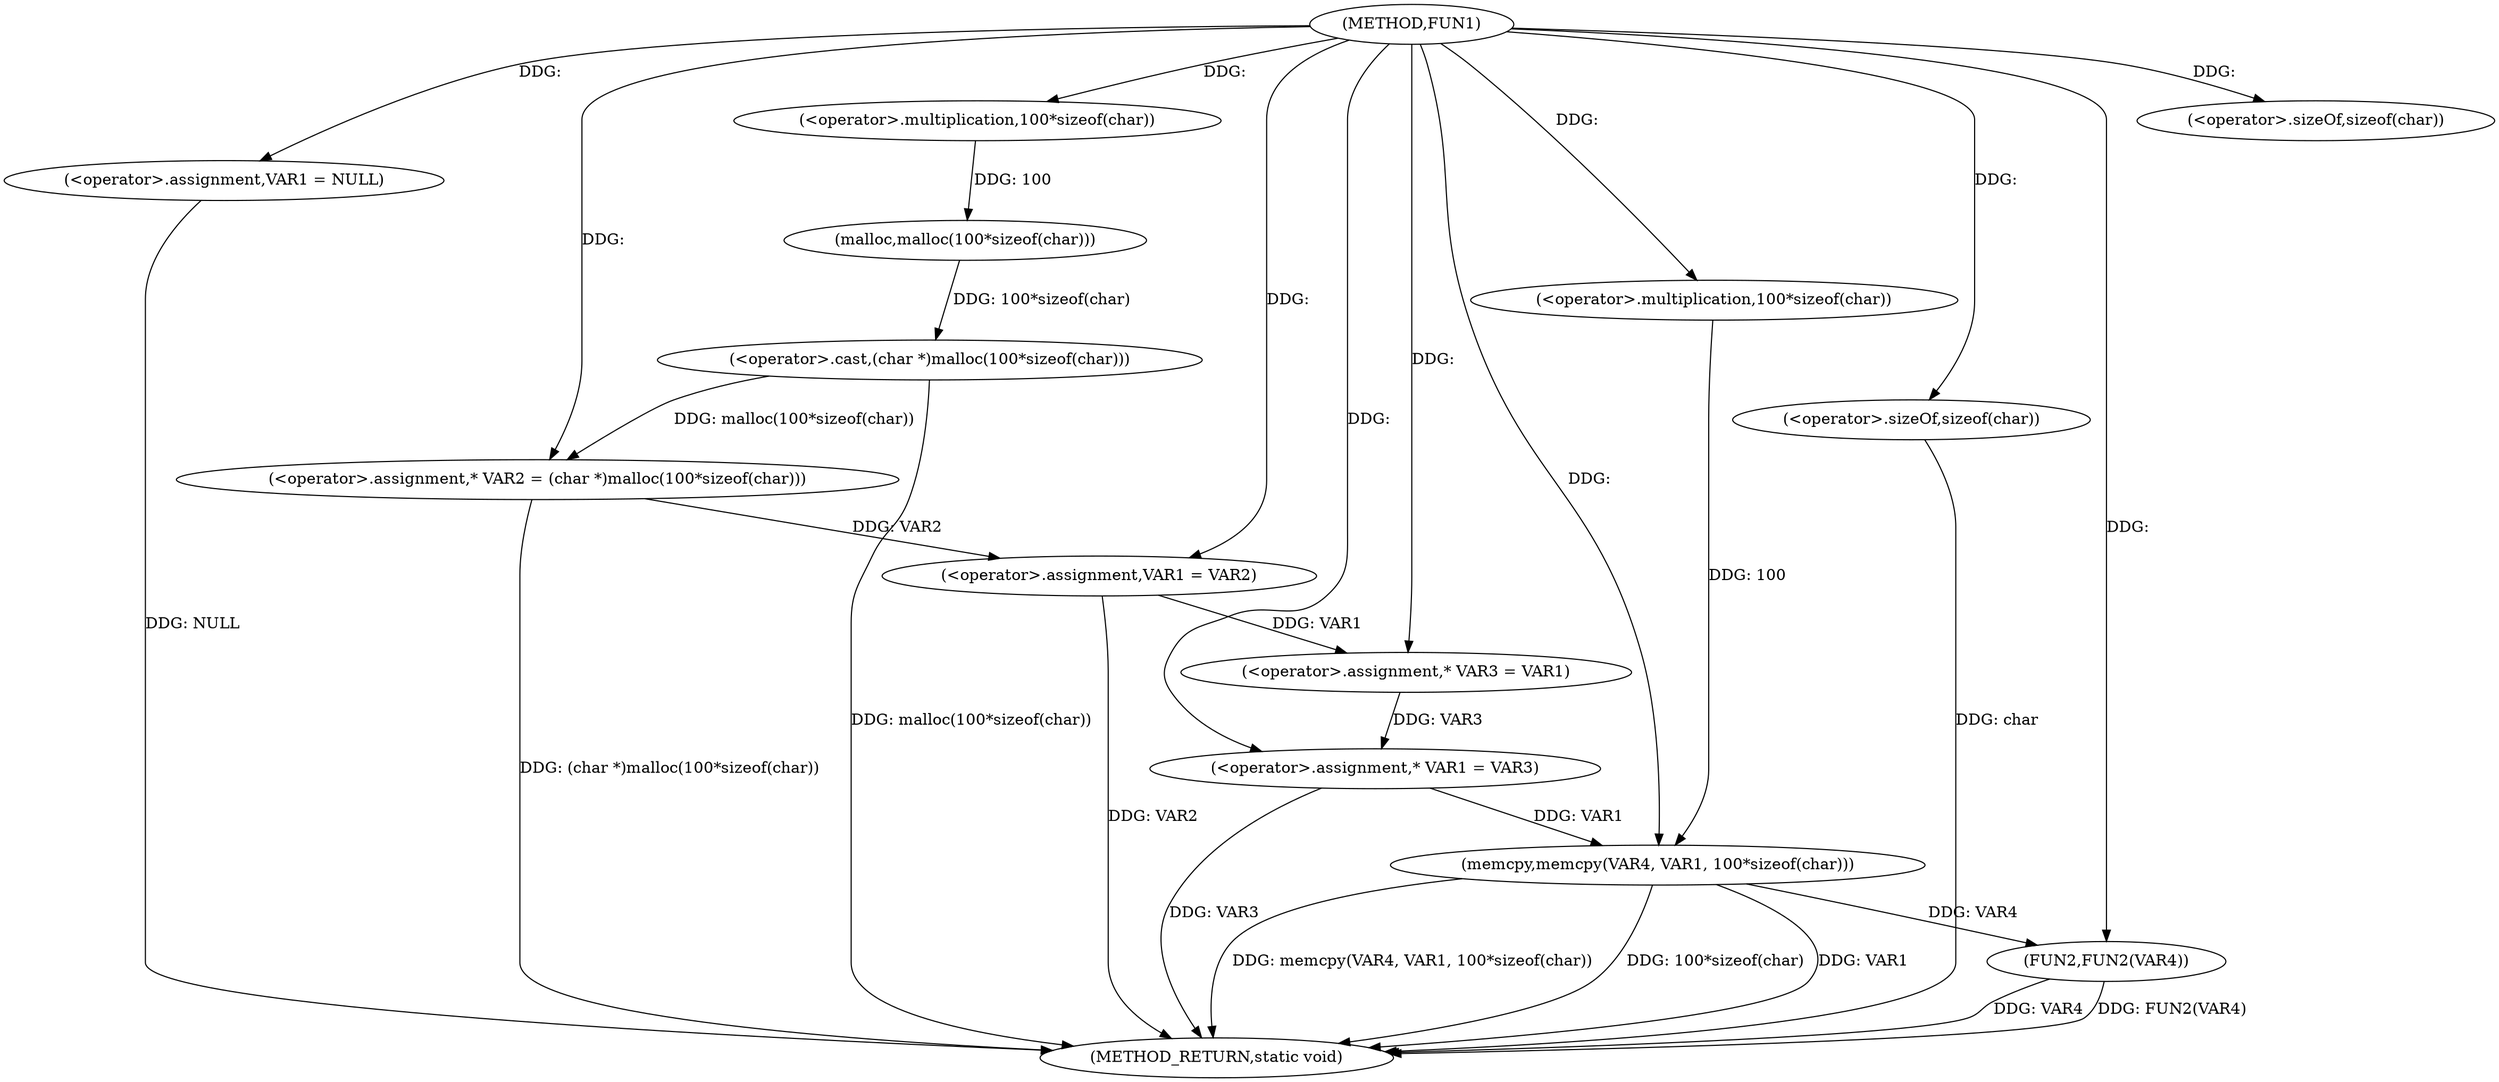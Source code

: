 digraph FUN1 {  
"1000100" [label = "(METHOD,FUN1)" ]
"1000140" [label = "(METHOD_RETURN,static void)" ]
"1000103" [label = "(<operator>.assignment,VAR1 = NULL)" ]
"1000108" [label = "(<operator>.assignment,* VAR2 = (char *)malloc(100*sizeof(char)))" ]
"1000110" [label = "(<operator>.cast,(char *)malloc(100*sizeof(char)))" ]
"1000112" [label = "(malloc,malloc(100*sizeof(char)))" ]
"1000113" [label = "(<operator>.multiplication,100*sizeof(char))" ]
"1000115" [label = "(<operator>.sizeOf,sizeof(char))" ]
"1000117" [label = "(<operator>.assignment,VAR1 = VAR2)" ]
"1000122" [label = "(<operator>.assignment,* VAR3 = VAR1)" ]
"1000126" [label = "(<operator>.assignment,* VAR1 = VAR3)" ]
"1000131" [label = "(memcpy,memcpy(VAR4, VAR1, 100*sizeof(char)))" ]
"1000134" [label = "(<operator>.multiplication,100*sizeof(char))" ]
"1000136" [label = "(<operator>.sizeOf,sizeof(char))" ]
"1000138" [label = "(FUN2,FUN2(VAR4))" ]
  "1000103" -> "1000140"  [ label = "DDG: NULL"] 
  "1000138" -> "1000140"  [ label = "DDG: VAR4"] 
  "1000108" -> "1000140"  [ label = "DDG: (char *)malloc(100*sizeof(char))"] 
  "1000117" -> "1000140"  [ label = "DDG: VAR2"] 
  "1000136" -> "1000140"  [ label = "DDG: char"] 
  "1000131" -> "1000140"  [ label = "DDG: memcpy(VAR4, VAR1, 100*sizeof(char))"] 
  "1000131" -> "1000140"  [ label = "DDG: 100*sizeof(char)"] 
  "1000131" -> "1000140"  [ label = "DDG: VAR1"] 
  "1000110" -> "1000140"  [ label = "DDG: malloc(100*sizeof(char))"] 
  "1000126" -> "1000140"  [ label = "DDG: VAR3"] 
  "1000138" -> "1000140"  [ label = "DDG: FUN2(VAR4)"] 
  "1000100" -> "1000103"  [ label = "DDG: "] 
  "1000110" -> "1000108"  [ label = "DDG: malloc(100*sizeof(char))"] 
  "1000100" -> "1000108"  [ label = "DDG: "] 
  "1000112" -> "1000110"  [ label = "DDG: 100*sizeof(char)"] 
  "1000113" -> "1000112"  [ label = "DDG: 100"] 
  "1000100" -> "1000113"  [ label = "DDG: "] 
  "1000100" -> "1000115"  [ label = "DDG: "] 
  "1000108" -> "1000117"  [ label = "DDG: VAR2"] 
  "1000100" -> "1000117"  [ label = "DDG: "] 
  "1000117" -> "1000122"  [ label = "DDG: VAR1"] 
  "1000100" -> "1000122"  [ label = "DDG: "] 
  "1000122" -> "1000126"  [ label = "DDG: VAR3"] 
  "1000100" -> "1000126"  [ label = "DDG: "] 
  "1000100" -> "1000131"  [ label = "DDG: "] 
  "1000126" -> "1000131"  [ label = "DDG: VAR1"] 
  "1000134" -> "1000131"  [ label = "DDG: 100"] 
  "1000100" -> "1000134"  [ label = "DDG: "] 
  "1000100" -> "1000136"  [ label = "DDG: "] 
  "1000131" -> "1000138"  [ label = "DDG: VAR4"] 
  "1000100" -> "1000138"  [ label = "DDG: "] 
}
